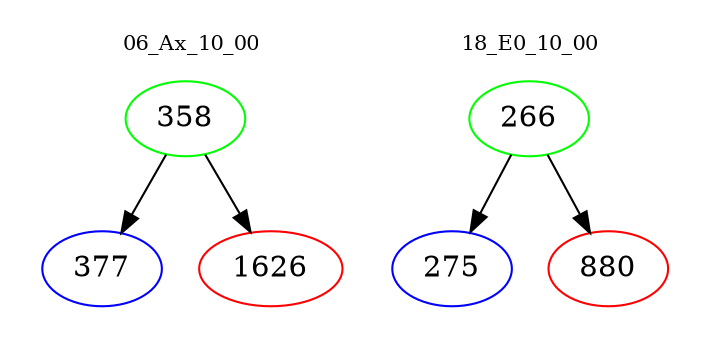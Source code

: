 digraph{
subgraph cluster_0 {
color = white
label = "06_Ax_10_00";
fontsize=10;
T0_358 [label="358", color="green"]
T0_358 -> T0_377 [color="black"]
T0_377 [label="377", color="blue"]
T0_358 -> T0_1626 [color="black"]
T0_1626 [label="1626", color="red"]
}
subgraph cluster_1 {
color = white
label = "18_E0_10_00";
fontsize=10;
T1_266 [label="266", color="green"]
T1_266 -> T1_275 [color="black"]
T1_275 [label="275", color="blue"]
T1_266 -> T1_880 [color="black"]
T1_880 [label="880", color="red"]
}
}
